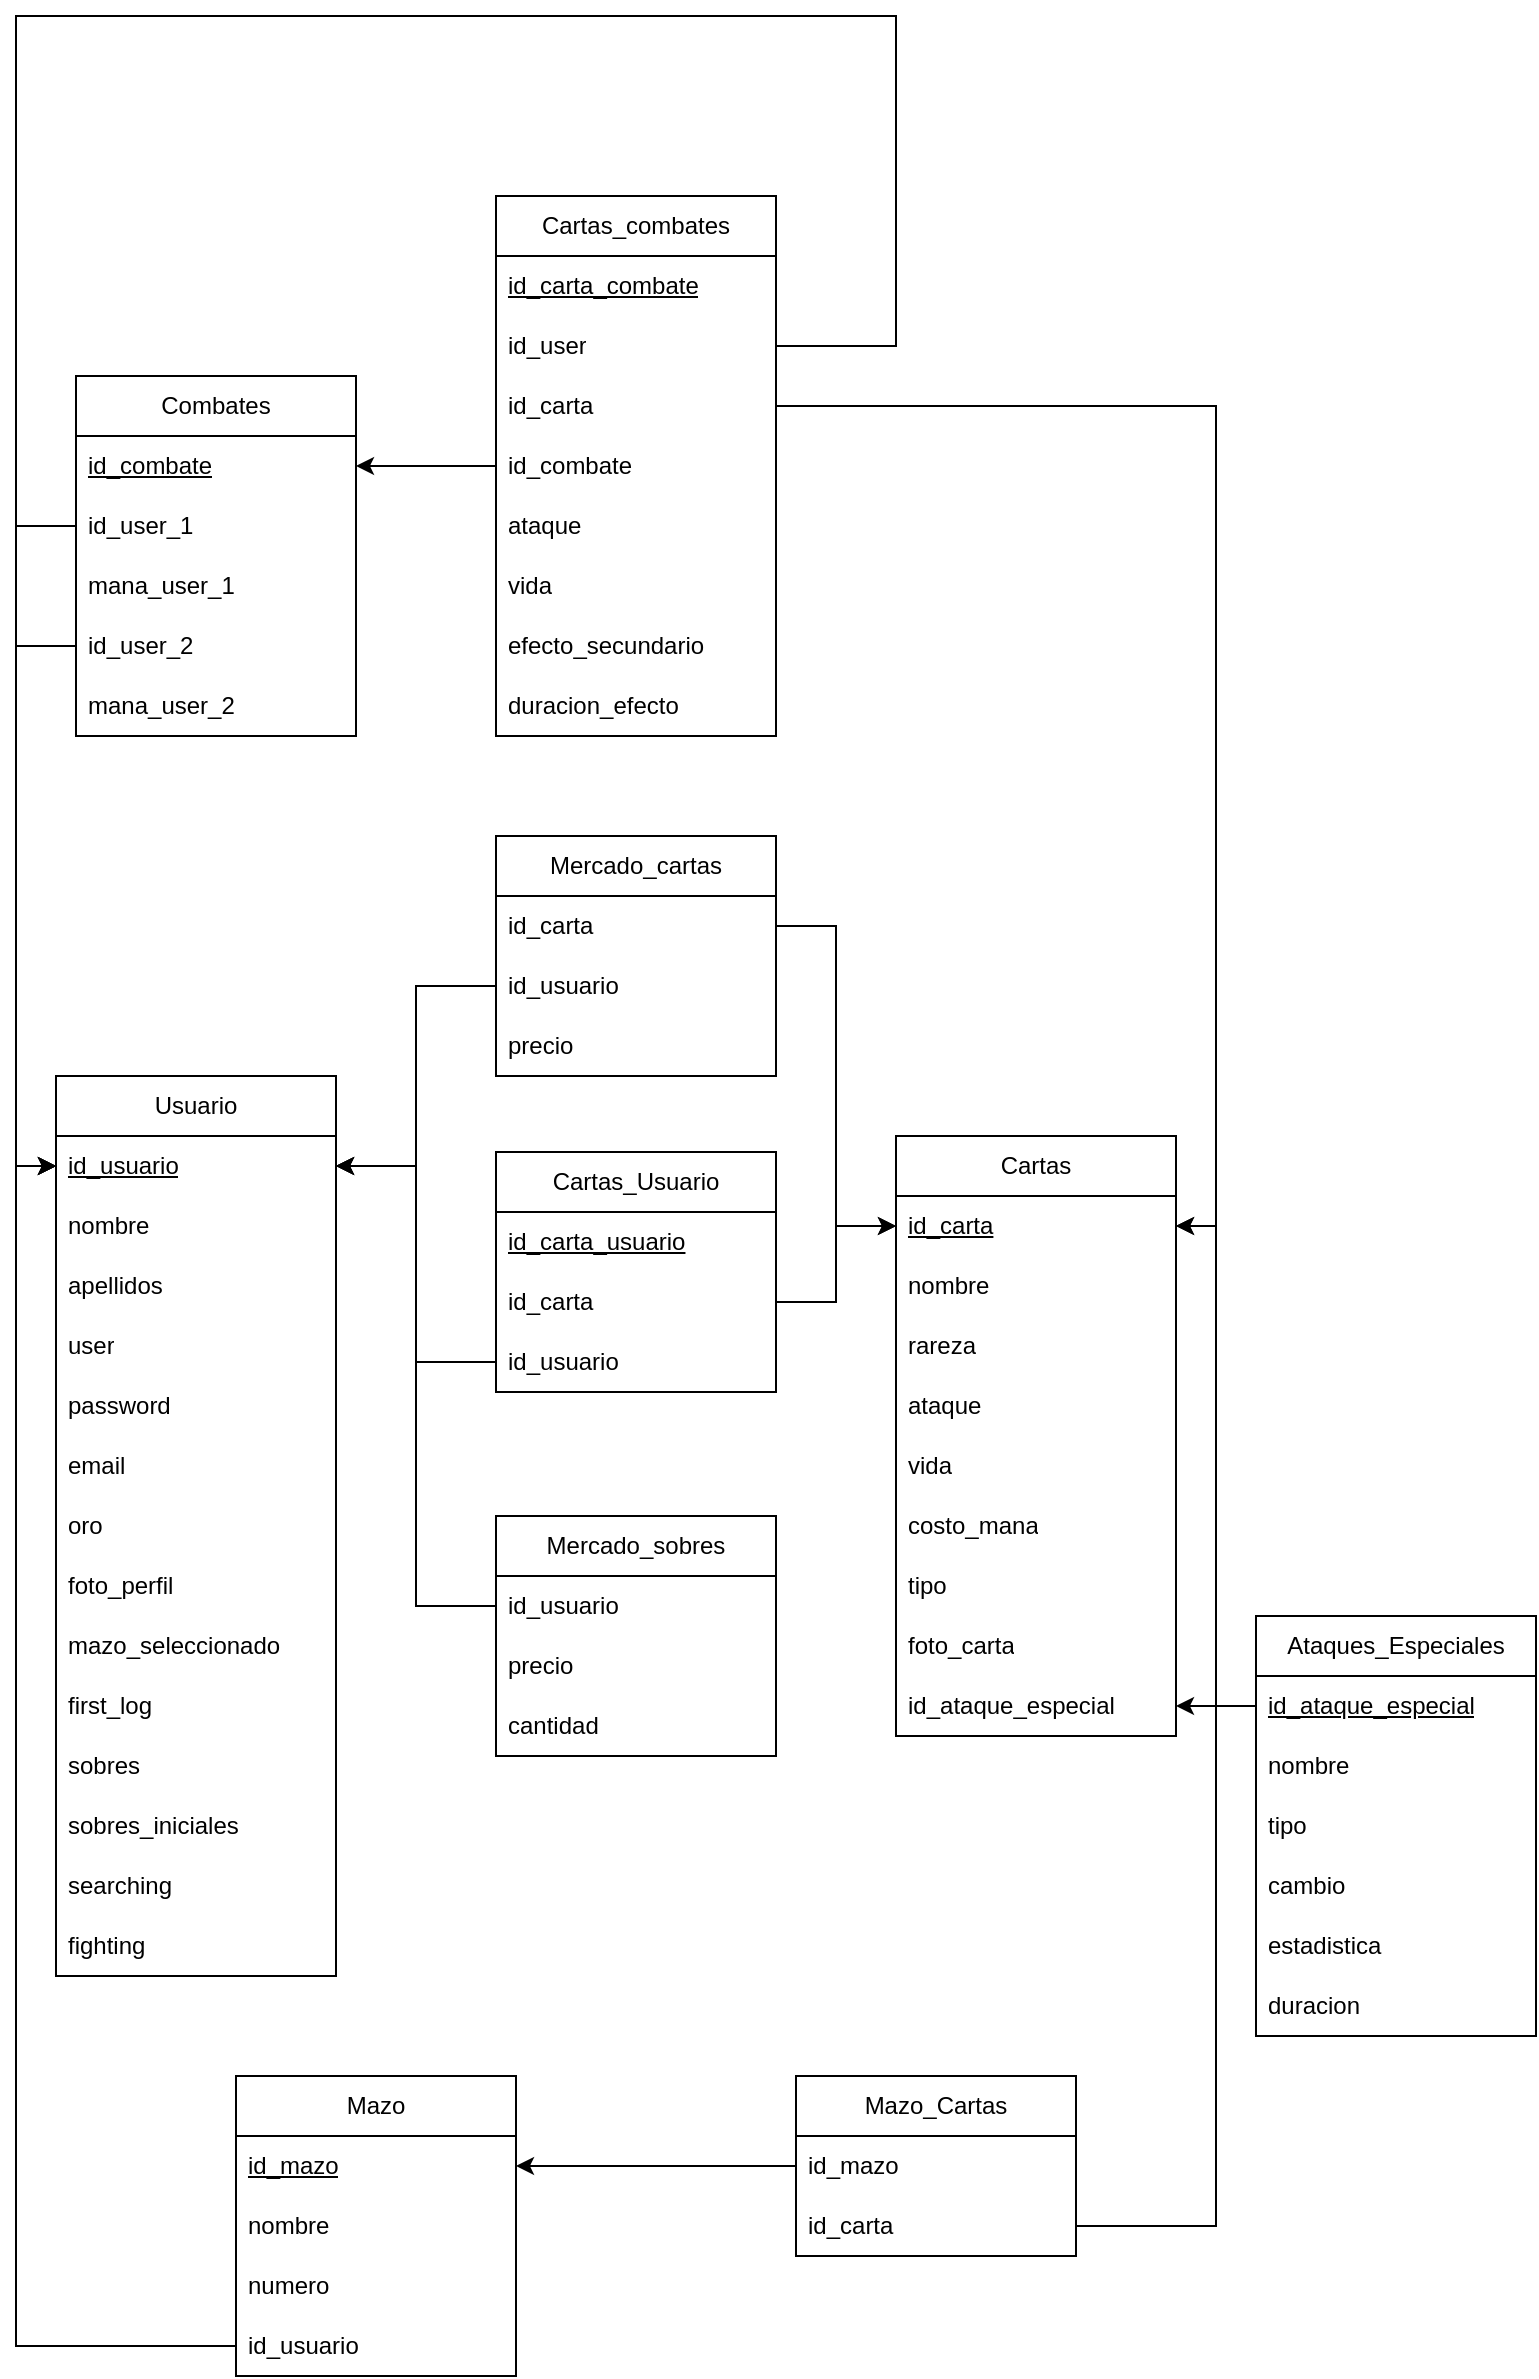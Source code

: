 <mxfile version="24.4.0" type="device">
  <diagram name="Página-1" id="8Rh8TaldC5bqIKxcD06b">
    <mxGraphModel dx="1235" dy="1833" grid="1" gridSize="10" guides="1" tooltips="1" connect="1" arrows="1" fold="1" page="1" pageScale="1" pageWidth="827" pageHeight="1169" math="0" shadow="0">
      <root>
        <mxCell id="0" />
        <mxCell id="1" parent="0" />
        <mxCell id="Ns8RzgzaMJ_QIvP4mt8l-1" value="Usuario" style="swimlane;fontStyle=0;childLayout=stackLayout;horizontal=1;startSize=30;horizontalStack=0;resizeParent=1;resizeParentMax=0;resizeLast=0;collapsible=1;marginBottom=0;whiteSpace=wrap;html=1;" parent="1" vertex="1">
          <mxGeometry x="60" y="60" width="140" height="450" as="geometry" />
        </mxCell>
        <mxCell id="Ns8RzgzaMJ_QIvP4mt8l-12" value="&lt;u&gt;id_usuario&lt;/u&gt;" style="text;strokeColor=none;fillColor=none;align=left;verticalAlign=middle;spacingLeft=4;spacingRight=4;overflow=hidden;points=[[0,0.5],[1,0.5]];portConstraint=eastwest;rotatable=0;whiteSpace=wrap;html=1;" parent="Ns8RzgzaMJ_QIvP4mt8l-1" vertex="1">
          <mxGeometry y="30" width="140" height="30" as="geometry" />
        </mxCell>
        <mxCell id="Ns8RzgzaMJ_QIvP4mt8l-2" value="nombre" style="text;strokeColor=none;fillColor=none;align=left;verticalAlign=middle;spacingLeft=4;spacingRight=4;overflow=hidden;points=[[0,0.5],[1,0.5]];portConstraint=eastwest;rotatable=0;whiteSpace=wrap;html=1;" parent="Ns8RzgzaMJ_QIvP4mt8l-1" vertex="1">
          <mxGeometry y="60" width="140" height="30" as="geometry" />
        </mxCell>
        <mxCell id="Ns8RzgzaMJ_QIvP4mt8l-14" value="apellidos" style="text;strokeColor=none;fillColor=none;align=left;verticalAlign=middle;spacingLeft=4;spacingRight=4;overflow=hidden;points=[[0,0.5],[1,0.5]];portConstraint=eastwest;rotatable=0;whiteSpace=wrap;html=1;" parent="Ns8RzgzaMJ_QIvP4mt8l-1" vertex="1">
          <mxGeometry y="90" width="140" height="30" as="geometry" />
        </mxCell>
        <mxCell id="Ns8RzgzaMJ_QIvP4mt8l-4" value="user" style="text;strokeColor=none;fillColor=none;align=left;verticalAlign=middle;spacingLeft=4;spacingRight=4;overflow=hidden;points=[[0,0.5],[1,0.5]];portConstraint=eastwest;rotatable=0;whiteSpace=wrap;html=1;" parent="Ns8RzgzaMJ_QIvP4mt8l-1" vertex="1">
          <mxGeometry y="120" width="140" height="30" as="geometry" />
        </mxCell>
        <mxCell id="Ns8RzgzaMJ_QIvP4mt8l-5" value="password" style="text;strokeColor=none;fillColor=none;align=left;verticalAlign=middle;spacingLeft=4;spacingRight=4;overflow=hidden;points=[[0,0.5],[1,0.5]];portConstraint=eastwest;rotatable=0;whiteSpace=wrap;html=1;" parent="Ns8RzgzaMJ_QIvP4mt8l-1" vertex="1">
          <mxGeometry y="150" width="140" height="30" as="geometry" />
        </mxCell>
        <mxCell id="Ns8RzgzaMJ_QIvP4mt8l-6" value="email" style="text;strokeColor=none;fillColor=none;align=left;verticalAlign=middle;spacingLeft=4;spacingRight=4;overflow=hidden;points=[[0,0.5],[1,0.5]];portConstraint=eastwest;rotatable=0;whiteSpace=wrap;html=1;" parent="Ns8RzgzaMJ_QIvP4mt8l-1" vertex="1">
          <mxGeometry y="180" width="140" height="30" as="geometry" />
        </mxCell>
        <mxCell id="Ns8RzgzaMJ_QIvP4mt8l-16" value="oro" style="text;strokeColor=none;fillColor=none;align=left;verticalAlign=middle;spacingLeft=4;spacingRight=4;overflow=hidden;points=[[0,0.5],[1,0.5]];portConstraint=eastwest;rotatable=0;whiteSpace=wrap;html=1;" parent="Ns8RzgzaMJ_QIvP4mt8l-1" vertex="1">
          <mxGeometry y="210" width="140" height="30" as="geometry" />
        </mxCell>
        <mxCell id="Ns8RzgzaMJ_QIvP4mt8l-18" value="foto_perfil" style="text;strokeColor=none;fillColor=none;align=left;verticalAlign=middle;spacingLeft=4;spacingRight=4;overflow=hidden;points=[[0,0.5],[1,0.5]];portConstraint=eastwest;rotatable=0;whiteSpace=wrap;html=1;" parent="Ns8RzgzaMJ_QIvP4mt8l-1" vertex="1">
          <mxGeometry y="240" width="140" height="30" as="geometry" />
        </mxCell>
        <mxCell id="-MSP2CegwJGiO8olLoE--1" value="mazo_seleccionado" style="text;strokeColor=none;fillColor=none;align=left;verticalAlign=middle;spacingLeft=4;spacingRight=4;overflow=hidden;points=[[0,0.5],[1,0.5]];portConstraint=eastwest;rotatable=0;whiteSpace=wrap;html=1;" parent="Ns8RzgzaMJ_QIvP4mt8l-1" vertex="1">
          <mxGeometry y="270" width="140" height="30" as="geometry" />
        </mxCell>
        <mxCell id="AtJvcEP8EGKitVutgksQ-8" value="first_log" style="text;strokeColor=none;fillColor=none;align=left;verticalAlign=middle;spacingLeft=4;spacingRight=4;overflow=hidden;points=[[0,0.5],[1,0.5]];portConstraint=eastwest;rotatable=0;whiteSpace=wrap;html=1;" parent="Ns8RzgzaMJ_QIvP4mt8l-1" vertex="1">
          <mxGeometry y="300" width="140" height="30" as="geometry" />
        </mxCell>
        <mxCell id="lPoUh2vNmKDrx55qoCSC-2" value="sobres" style="text;strokeColor=none;fillColor=none;align=left;verticalAlign=middle;spacingLeft=4;spacingRight=4;overflow=hidden;points=[[0,0.5],[1,0.5]];portConstraint=eastwest;rotatable=0;whiteSpace=wrap;html=1;" parent="Ns8RzgzaMJ_QIvP4mt8l-1" vertex="1">
          <mxGeometry y="330" width="140" height="30" as="geometry" />
        </mxCell>
        <mxCell id="lPoUh2vNmKDrx55qoCSC-3" value="sobres_iniciales" style="text;strokeColor=none;fillColor=none;align=left;verticalAlign=middle;spacingLeft=4;spacingRight=4;overflow=hidden;points=[[0,0.5],[1,0.5]];portConstraint=eastwest;rotatable=0;whiteSpace=wrap;html=1;" parent="Ns8RzgzaMJ_QIvP4mt8l-1" vertex="1">
          <mxGeometry y="360" width="140" height="30" as="geometry" />
        </mxCell>
        <mxCell id="RQ-Hs6eei8XuEbRWBpIZ-15" value="searching" style="text;strokeColor=none;fillColor=none;align=left;verticalAlign=middle;spacingLeft=4;spacingRight=4;overflow=hidden;points=[[0,0.5],[1,0.5]];portConstraint=eastwest;rotatable=0;whiteSpace=wrap;html=1;" vertex="1" parent="Ns8RzgzaMJ_QIvP4mt8l-1">
          <mxGeometry y="390" width="140" height="30" as="geometry" />
        </mxCell>
        <mxCell id="RQ-Hs6eei8XuEbRWBpIZ-16" value="fighting" style="text;strokeColor=none;fillColor=none;align=left;verticalAlign=middle;spacingLeft=4;spacingRight=4;overflow=hidden;points=[[0,0.5],[1,0.5]];portConstraint=eastwest;rotatable=0;whiteSpace=wrap;html=1;" vertex="1" parent="Ns8RzgzaMJ_QIvP4mt8l-1">
          <mxGeometry y="420" width="140" height="30" as="geometry" />
        </mxCell>
        <mxCell id="Ns8RzgzaMJ_QIvP4mt8l-7" value="Cartas" style="swimlane;fontStyle=0;childLayout=stackLayout;horizontal=1;startSize=30;horizontalStack=0;resizeParent=1;resizeParentMax=0;resizeLast=0;collapsible=1;marginBottom=0;whiteSpace=wrap;html=1;" parent="1" vertex="1">
          <mxGeometry x="480" y="90" width="140" height="300" as="geometry" />
        </mxCell>
        <mxCell id="Ns8RzgzaMJ_QIvP4mt8l-13" value="&lt;u&gt;id_carta&lt;/u&gt;" style="text;strokeColor=none;fillColor=none;align=left;verticalAlign=middle;spacingLeft=4;spacingRight=4;overflow=hidden;points=[[0,0.5],[1,0.5]];portConstraint=eastwest;rotatable=0;whiteSpace=wrap;html=1;" parent="Ns8RzgzaMJ_QIvP4mt8l-7" vertex="1">
          <mxGeometry y="30" width="140" height="30" as="geometry" />
        </mxCell>
        <mxCell id="Ns8RzgzaMJ_QIvP4mt8l-8" value="nombre" style="text;strokeColor=none;fillColor=none;align=left;verticalAlign=middle;spacingLeft=4;spacingRight=4;overflow=hidden;points=[[0,0.5],[1,0.5]];portConstraint=eastwest;rotatable=0;whiteSpace=wrap;html=1;" parent="Ns8RzgzaMJ_QIvP4mt8l-7" vertex="1">
          <mxGeometry y="60" width="140" height="30" as="geometry" />
        </mxCell>
        <mxCell id="Ns8RzgzaMJ_QIvP4mt8l-9" value="rareza" style="text;strokeColor=none;fillColor=none;align=left;verticalAlign=middle;spacingLeft=4;spacingRight=4;overflow=hidden;points=[[0,0.5],[1,0.5]];portConstraint=eastwest;rotatable=0;whiteSpace=wrap;html=1;" parent="Ns8RzgzaMJ_QIvP4mt8l-7" vertex="1">
          <mxGeometry y="90" width="140" height="30" as="geometry" />
        </mxCell>
        <mxCell id="Ns8RzgzaMJ_QIvP4mt8l-10" value="ataque" style="text;strokeColor=none;fillColor=none;align=left;verticalAlign=middle;spacingLeft=4;spacingRight=4;overflow=hidden;points=[[0,0.5],[1,0.5]];portConstraint=eastwest;rotatable=0;whiteSpace=wrap;html=1;" parent="Ns8RzgzaMJ_QIvP4mt8l-7" vertex="1">
          <mxGeometry y="120" width="140" height="30" as="geometry" />
        </mxCell>
        <mxCell id="Ns8RzgzaMJ_QIvP4mt8l-55" value="vida" style="text;strokeColor=none;fillColor=none;align=left;verticalAlign=middle;spacingLeft=4;spacingRight=4;overflow=hidden;points=[[0,0.5],[1,0.5]];portConstraint=eastwest;rotatable=0;whiteSpace=wrap;html=1;" parent="Ns8RzgzaMJ_QIvP4mt8l-7" vertex="1">
          <mxGeometry y="150" width="140" height="30" as="geometry" />
        </mxCell>
        <mxCell id="Ns8RzgzaMJ_QIvP4mt8l-15" value="costo_mana" style="text;strokeColor=none;fillColor=none;align=left;verticalAlign=middle;spacingLeft=4;spacingRight=4;overflow=hidden;points=[[0,0.5],[1,0.5]];portConstraint=eastwest;rotatable=0;whiteSpace=wrap;html=1;" parent="Ns8RzgzaMJ_QIvP4mt8l-7" vertex="1">
          <mxGeometry y="180" width="140" height="30" as="geometry" />
        </mxCell>
        <mxCell id="Ns8RzgzaMJ_QIvP4mt8l-17" value="tipo" style="text;strokeColor=none;fillColor=none;align=left;verticalAlign=middle;spacingLeft=4;spacingRight=4;overflow=hidden;points=[[0,0.5],[1,0.5]];portConstraint=eastwest;rotatable=0;whiteSpace=wrap;html=1;" parent="Ns8RzgzaMJ_QIvP4mt8l-7" vertex="1">
          <mxGeometry y="210" width="140" height="30" as="geometry" />
        </mxCell>
        <mxCell id="Ns8RzgzaMJ_QIvP4mt8l-20" value="foto_carta" style="text;strokeColor=none;fillColor=none;align=left;verticalAlign=middle;spacingLeft=4;spacingRight=4;overflow=hidden;points=[[0,0.5],[1,0.5]];portConstraint=eastwest;rotatable=0;whiteSpace=wrap;html=1;" parent="Ns8RzgzaMJ_QIvP4mt8l-7" vertex="1">
          <mxGeometry y="240" width="140" height="30" as="geometry" />
        </mxCell>
        <mxCell id="AtJvcEP8EGKitVutgksQ-1" value="id_ataque_especial" style="text;strokeColor=none;fillColor=none;align=left;verticalAlign=middle;spacingLeft=4;spacingRight=4;overflow=hidden;points=[[0,0.5],[1,0.5]];portConstraint=eastwest;rotatable=0;whiteSpace=wrap;html=1;" parent="Ns8RzgzaMJ_QIvP4mt8l-7" vertex="1">
          <mxGeometry y="270" width="140" height="30" as="geometry" />
        </mxCell>
        <mxCell id="Ns8RzgzaMJ_QIvP4mt8l-22" value="Cartas_Usuario" style="swimlane;fontStyle=0;childLayout=stackLayout;horizontal=1;startSize=30;horizontalStack=0;resizeParent=1;resizeParentMax=0;resizeLast=0;collapsible=1;marginBottom=0;whiteSpace=wrap;html=1;" parent="1" vertex="1">
          <mxGeometry x="280" y="98" width="140" height="120" as="geometry" />
        </mxCell>
        <mxCell id="Ns8RzgzaMJ_QIvP4mt8l-23" value="&lt;u&gt;id_carta_usuario&lt;/u&gt;" style="text;strokeColor=none;fillColor=none;align=left;verticalAlign=middle;spacingLeft=4;spacingRight=4;overflow=hidden;points=[[0,0.5],[1,0.5]];portConstraint=eastwest;rotatable=0;whiteSpace=wrap;html=1;" parent="Ns8RzgzaMJ_QIvP4mt8l-22" vertex="1">
          <mxGeometry y="30" width="140" height="30" as="geometry" />
        </mxCell>
        <mxCell id="Ns8RzgzaMJ_QIvP4mt8l-24" value="id_carta" style="text;strokeColor=none;fillColor=none;align=left;verticalAlign=middle;spacingLeft=4;spacingRight=4;overflow=hidden;points=[[0,0.5],[1,0.5]];portConstraint=eastwest;rotatable=0;whiteSpace=wrap;html=1;" parent="Ns8RzgzaMJ_QIvP4mt8l-22" vertex="1">
          <mxGeometry y="60" width="140" height="30" as="geometry" />
        </mxCell>
        <mxCell id="Ns8RzgzaMJ_QIvP4mt8l-25" value="id_usuario" style="text;strokeColor=none;fillColor=none;align=left;verticalAlign=middle;spacingLeft=4;spacingRight=4;overflow=hidden;points=[[0,0.5],[1,0.5]];portConstraint=eastwest;rotatable=0;whiteSpace=wrap;html=1;" parent="Ns8RzgzaMJ_QIvP4mt8l-22" vertex="1">
          <mxGeometry y="90" width="140" height="30" as="geometry" />
        </mxCell>
        <mxCell id="Ns8RzgzaMJ_QIvP4mt8l-36" style="edgeStyle=orthogonalEdgeStyle;rounded=0;orthogonalLoop=1;jettySize=auto;html=1;entryX=1;entryY=0.5;entryDx=0;entryDy=0;" parent="1" source="Ns8RzgzaMJ_QIvP4mt8l-25" target="Ns8RzgzaMJ_QIvP4mt8l-12" edge="1">
          <mxGeometry relative="1" as="geometry" />
        </mxCell>
        <mxCell id="Ns8RzgzaMJ_QIvP4mt8l-37" style="edgeStyle=orthogonalEdgeStyle;rounded=0;orthogonalLoop=1;jettySize=auto;html=1;entryX=0;entryY=0.5;entryDx=0;entryDy=0;" parent="1" source="Ns8RzgzaMJ_QIvP4mt8l-24" target="Ns8RzgzaMJ_QIvP4mt8l-13" edge="1">
          <mxGeometry relative="1" as="geometry" />
        </mxCell>
        <mxCell id="Ns8RzgzaMJ_QIvP4mt8l-41" value="Mercado_cartas" style="swimlane;fontStyle=0;childLayout=stackLayout;horizontal=1;startSize=30;horizontalStack=0;resizeParent=1;resizeParentMax=0;resizeLast=0;collapsible=1;marginBottom=0;whiteSpace=wrap;html=1;" parent="1" vertex="1">
          <mxGeometry x="280" y="-60" width="140" height="120" as="geometry" />
        </mxCell>
        <mxCell id="Ns8RzgzaMJ_QIvP4mt8l-42" value="id_carta" style="text;strokeColor=none;fillColor=none;align=left;verticalAlign=middle;spacingLeft=4;spacingRight=4;overflow=hidden;points=[[0,0.5],[1,0.5]];portConstraint=eastwest;rotatable=0;whiteSpace=wrap;html=1;" parent="Ns8RzgzaMJ_QIvP4mt8l-41" vertex="1">
          <mxGeometry y="30" width="140" height="30" as="geometry" />
        </mxCell>
        <mxCell id="Ns8RzgzaMJ_QIvP4mt8l-43" value="id_usuario" style="text;strokeColor=none;fillColor=none;align=left;verticalAlign=middle;spacingLeft=4;spacingRight=4;overflow=hidden;points=[[0,0.5],[1,0.5]];portConstraint=eastwest;rotatable=0;whiteSpace=wrap;html=1;" parent="Ns8RzgzaMJ_QIvP4mt8l-41" vertex="1">
          <mxGeometry y="60" width="140" height="30" as="geometry" />
        </mxCell>
        <mxCell id="Ns8RzgzaMJ_QIvP4mt8l-44" value="precio" style="text;strokeColor=none;fillColor=none;align=left;verticalAlign=middle;spacingLeft=4;spacingRight=4;overflow=hidden;points=[[0,0.5],[1,0.5]];portConstraint=eastwest;rotatable=0;whiteSpace=wrap;html=1;" parent="Ns8RzgzaMJ_QIvP4mt8l-41" vertex="1">
          <mxGeometry y="90" width="140" height="30" as="geometry" />
        </mxCell>
        <mxCell id="Ns8RzgzaMJ_QIvP4mt8l-45" style="edgeStyle=orthogonalEdgeStyle;rounded=0;orthogonalLoop=1;jettySize=auto;html=1;entryX=1;entryY=0.5;entryDx=0;entryDy=0;" parent="1" source="Ns8RzgzaMJ_QIvP4mt8l-43" target="Ns8RzgzaMJ_QIvP4mt8l-12" edge="1">
          <mxGeometry relative="1" as="geometry" />
        </mxCell>
        <mxCell id="Ns8RzgzaMJ_QIvP4mt8l-46" style="edgeStyle=orthogonalEdgeStyle;rounded=0;orthogonalLoop=1;jettySize=auto;html=1;entryX=0;entryY=0.5;entryDx=0;entryDy=0;" parent="1" source="Ns8RzgzaMJ_QIvP4mt8l-42" target="Ns8RzgzaMJ_QIvP4mt8l-13" edge="1">
          <mxGeometry relative="1" as="geometry" />
        </mxCell>
        <mxCell id="Ns8RzgzaMJ_QIvP4mt8l-47" value="Mercado_sobres" style="swimlane;fontStyle=0;childLayout=stackLayout;horizontal=1;startSize=30;horizontalStack=0;resizeParent=1;resizeParentMax=0;resizeLast=0;collapsible=1;marginBottom=0;whiteSpace=wrap;html=1;" parent="1" vertex="1">
          <mxGeometry x="280" y="280" width="140" height="120" as="geometry" />
        </mxCell>
        <mxCell id="Ns8RzgzaMJ_QIvP4mt8l-49" value="id_usuario" style="text;strokeColor=none;fillColor=none;align=left;verticalAlign=middle;spacingLeft=4;spacingRight=4;overflow=hidden;points=[[0,0.5],[1,0.5]];portConstraint=eastwest;rotatable=0;whiteSpace=wrap;html=1;" parent="Ns8RzgzaMJ_QIvP4mt8l-47" vertex="1">
          <mxGeometry y="30" width="140" height="30" as="geometry" />
        </mxCell>
        <mxCell id="Ns8RzgzaMJ_QIvP4mt8l-50" value="precio" style="text;strokeColor=none;fillColor=none;align=left;verticalAlign=middle;spacingLeft=4;spacingRight=4;overflow=hidden;points=[[0,0.5],[1,0.5]];portConstraint=eastwest;rotatable=0;whiteSpace=wrap;html=1;" parent="Ns8RzgzaMJ_QIvP4mt8l-47" vertex="1">
          <mxGeometry y="60" width="140" height="30" as="geometry" />
        </mxCell>
        <mxCell id="lPoUh2vNmKDrx55qoCSC-1" value="cantidad" style="text;strokeColor=none;fillColor=none;align=left;verticalAlign=middle;spacingLeft=4;spacingRight=4;overflow=hidden;points=[[0,0.5],[1,0.5]];portConstraint=eastwest;rotatable=0;whiteSpace=wrap;html=1;" parent="Ns8RzgzaMJ_QIvP4mt8l-47" vertex="1">
          <mxGeometry y="90" width="140" height="30" as="geometry" />
        </mxCell>
        <mxCell id="Ns8RzgzaMJ_QIvP4mt8l-52" style="edgeStyle=orthogonalEdgeStyle;rounded=0;orthogonalLoop=1;jettySize=auto;html=1;entryX=1;entryY=0.5;entryDx=0;entryDy=0;" parent="1" source="Ns8RzgzaMJ_QIvP4mt8l-49" target="Ns8RzgzaMJ_QIvP4mt8l-12" edge="1">
          <mxGeometry relative="1" as="geometry" />
        </mxCell>
        <mxCell id="-MSP2CegwJGiO8olLoE--2" value="Mazo" style="swimlane;fontStyle=0;childLayout=stackLayout;horizontal=1;startSize=30;horizontalStack=0;resizeParent=1;resizeParentMax=0;resizeLast=0;collapsible=1;marginBottom=0;whiteSpace=wrap;html=1;" parent="1" vertex="1">
          <mxGeometry x="150" y="560" width="140" height="150" as="geometry" />
        </mxCell>
        <mxCell id="-MSP2CegwJGiO8olLoE--3" value="&lt;u&gt;id_mazo&lt;/u&gt;" style="text;strokeColor=none;fillColor=none;align=left;verticalAlign=middle;spacingLeft=4;spacingRight=4;overflow=hidden;points=[[0,0.5],[1,0.5]];portConstraint=eastwest;rotatable=0;whiteSpace=wrap;html=1;" parent="-MSP2CegwJGiO8olLoE--2" vertex="1">
          <mxGeometry y="30" width="140" height="30" as="geometry" />
        </mxCell>
        <mxCell id="-MSP2CegwJGiO8olLoE--4" value="nombre" style="text;strokeColor=none;fillColor=none;align=left;verticalAlign=middle;spacingLeft=4;spacingRight=4;overflow=hidden;points=[[0,0.5],[1,0.5]];portConstraint=eastwest;rotatable=0;whiteSpace=wrap;html=1;" parent="-MSP2CegwJGiO8olLoE--2" vertex="1">
          <mxGeometry y="60" width="140" height="30" as="geometry" />
        </mxCell>
        <mxCell id="-MSP2CegwJGiO8olLoE--5" value="numero" style="text;strokeColor=none;fillColor=none;align=left;verticalAlign=middle;spacingLeft=4;spacingRight=4;overflow=hidden;points=[[0,0.5],[1,0.5]];portConstraint=eastwest;rotatable=0;whiteSpace=wrap;html=1;" parent="-MSP2CegwJGiO8olLoE--2" vertex="1">
          <mxGeometry y="90" width="140" height="30" as="geometry" />
        </mxCell>
        <mxCell id="-MSP2CegwJGiO8olLoE--6" value="id_usuario" style="text;strokeColor=none;fillColor=none;align=left;verticalAlign=middle;spacingLeft=4;spacingRight=4;overflow=hidden;points=[[0,0.5],[1,0.5]];portConstraint=eastwest;rotatable=0;whiteSpace=wrap;html=1;" parent="-MSP2CegwJGiO8olLoE--2" vertex="1">
          <mxGeometry y="120" width="140" height="30" as="geometry" />
        </mxCell>
        <mxCell id="-MSP2CegwJGiO8olLoE--7" value="Mazo_Cartas" style="swimlane;fontStyle=0;childLayout=stackLayout;horizontal=1;startSize=30;horizontalStack=0;resizeParent=1;resizeParentMax=0;resizeLast=0;collapsible=1;marginBottom=0;whiteSpace=wrap;html=1;" parent="1" vertex="1">
          <mxGeometry x="430" y="560" width="140" height="90" as="geometry" />
        </mxCell>
        <mxCell id="-MSP2CegwJGiO8olLoE--8" value="id_mazo" style="text;strokeColor=none;fillColor=none;align=left;verticalAlign=middle;spacingLeft=4;spacingRight=4;overflow=hidden;points=[[0,0.5],[1,0.5]];portConstraint=eastwest;rotatable=0;whiteSpace=wrap;html=1;" parent="-MSP2CegwJGiO8olLoE--7" vertex="1">
          <mxGeometry y="30" width="140" height="30" as="geometry" />
        </mxCell>
        <mxCell id="-MSP2CegwJGiO8olLoE--9" value="id_carta" style="text;strokeColor=none;fillColor=none;align=left;verticalAlign=middle;spacingLeft=4;spacingRight=4;overflow=hidden;points=[[0,0.5],[1,0.5]];portConstraint=eastwest;rotatable=0;whiteSpace=wrap;html=1;" parent="-MSP2CegwJGiO8olLoE--7" vertex="1">
          <mxGeometry y="60" width="140" height="30" as="geometry" />
        </mxCell>
        <mxCell id="-MSP2CegwJGiO8olLoE--11" style="edgeStyle=orthogonalEdgeStyle;rounded=0;orthogonalLoop=1;jettySize=auto;html=1;" parent="1" source="-MSP2CegwJGiO8olLoE--8" target="-MSP2CegwJGiO8olLoE--3" edge="1">
          <mxGeometry relative="1" as="geometry" />
        </mxCell>
        <mxCell id="-MSP2CegwJGiO8olLoE--12" style="edgeStyle=orthogonalEdgeStyle;rounded=0;orthogonalLoop=1;jettySize=auto;html=1;entryX=1;entryY=0.5;entryDx=0;entryDy=0;" parent="1" source="-MSP2CegwJGiO8olLoE--9" target="Ns8RzgzaMJ_QIvP4mt8l-13" edge="1">
          <mxGeometry relative="1" as="geometry" />
        </mxCell>
        <mxCell id="-MSP2CegwJGiO8olLoE--13" style="edgeStyle=orthogonalEdgeStyle;rounded=0;orthogonalLoop=1;jettySize=auto;html=1;entryX=0;entryY=0.5;entryDx=0;entryDy=0;" parent="1" source="-MSP2CegwJGiO8olLoE--6" target="Ns8RzgzaMJ_QIvP4mt8l-12" edge="1">
          <mxGeometry relative="1" as="geometry" />
        </mxCell>
        <mxCell id="AtJvcEP8EGKitVutgksQ-2" value="Ataques_Especiales" style="swimlane;fontStyle=0;childLayout=stackLayout;horizontal=1;startSize=30;horizontalStack=0;resizeParent=1;resizeParentMax=0;resizeLast=0;collapsible=1;marginBottom=0;whiteSpace=wrap;html=1;" parent="1" vertex="1">
          <mxGeometry x="660" y="330" width="140" height="210" as="geometry" />
        </mxCell>
        <mxCell id="AtJvcEP8EGKitVutgksQ-3" value="&lt;u&gt;id_ataque_especial&lt;/u&gt;" style="text;strokeColor=none;fillColor=none;align=left;verticalAlign=middle;spacingLeft=4;spacingRight=4;overflow=hidden;points=[[0,0.5],[1,0.5]];portConstraint=eastwest;rotatable=0;whiteSpace=wrap;html=1;" parent="AtJvcEP8EGKitVutgksQ-2" vertex="1">
          <mxGeometry y="30" width="140" height="30" as="geometry" />
        </mxCell>
        <mxCell id="AtJvcEP8EGKitVutgksQ-4" value="nombre" style="text;strokeColor=none;fillColor=none;align=left;verticalAlign=middle;spacingLeft=4;spacingRight=4;overflow=hidden;points=[[0,0.5],[1,0.5]];portConstraint=eastwest;rotatable=0;whiteSpace=wrap;html=1;" parent="AtJvcEP8EGKitVutgksQ-2" vertex="1">
          <mxGeometry y="60" width="140" height="30" as="geometry" />
        </mxCell>
        <mxCell id="AtJvcEP8EGKitVutgksQ-5" value="tipo" style="text;strokeColor=none;fillColor=none;align=left;verticalAlign=middle;spacingLeft=4;spacingRight=4;overflow=hidden;points=[[0,0.5],[1,0.5]];portConstraint=eastwest;rotatable=0;whiteSpace=wrap;html=1;" parent="AtJvcEP8EGKitVutgksQ-2" vertex="1">
          <mxGeometry y="90" width="140" height="30" as="geometry" />
        </mxCell>
        <mxCell id="AtJvcEP8EGKitVutgksQ-6" value="cambio" style="text;strokeColor=none;fillColor=none;align=left;verticalAlign=middle;spacingLeft=4;spacingRight=4;overflow=hidden;points=[[0,0.5],[1,0.5]];portConstraint=eastwest;rotatable=0;whiteSpace=wrap;html=1;" parent="AtJvcEP8EGKitVutgksQ-2" vertex="1">
          <mxGeometry y="120" width="140" height="30" as="geometry" />
        </mxCell>
        <mxCell id="J775SCWE937NdJU1imXl-1" value="estadistica" style="text;strokeColor=none;fillColor=none;align=left;verticalAlign=middle;spacingLeft=4;spacingRight=4;overflow=hidden;points=[[0,0.5],[1,0.5]];portConstraint=eastwest;rotatable=0;whiteSpace=wrap;html=1;" parent="AtJvcEP8EGKitVutgksQ-2" vertex="1">
          <mxGeometry y="150" width="140" height="30" as="geometry" />
        </mxCell>
        <mxCell id="J775SCWE937NdJU1imXl-2" value="duracion" style="text;strokeColor=none;fillColor=none;align=left;verticalAlign=middle;spacingLeft=4;spacingRight=4;overflow=hidden;points=[[0,0.5],[1,0.5]];portConstraint=eastwest;rotatable=0;whiteSpace=wrap;html=1;" parent="AtJvcEP8EGKitVutgksQ-2" vertex="1">
          <mxGeometry y="180" width="140" height="30" as="geometry" />
        </mxCell>
        <mxCell id="AtJvcEP8EGKitVutgksQ-7" style="edgeStyle=orthogonalEdgeStyle;rounded=0;orthogonalLoop=1;jettySize=auto;html=1;entryX=1;entryY=0.5;entryDx=0;entryDy=0;" parent="1" source="AtJvcEP8EGKitVutgksQ-3" target="AtJvcEP8EGKitVutgksQ-1" edge="1">
          <mxGeometry relative="1" as="geometry" />
        </mxCell>
        <mxCell id="RQ-Hs6eei8XuEbRWBpIZ-1" value="Cartas_combates" style="swimlane;fontStyle=0;childLayout=stackLayout;horizontal=1;startSize=30;horizontalStack=0;resizeParent=1;resizeParentMax=0;resizeLast=0;collapsible=1;marginBottom=0;whiteSpace=wrap;html=1;" vertex="1" parent="1">
          <mxGeometry x="280" y="-380" width="140" height="270" as="geometry" />
        </mxCell>
        <mxCell id="RQ-Hs6eei8XuEbRWBpIZ-2" value="&lt;u&gt;id_carta_combate&lt;/u&gt;" style="text;strokeColor=none;fillColor=none;align=left;verticalAlign=middle;spacingLeft=4;spacingRight=4;overflow=hidden;points=[[0,0.5],[1,0.5]];portConstraint=eastwest;rotatable=0;whiteSpace=wrap;html=1;" vertex="1" parent="RQ-Hs6eei8XuEbRWBpIZ-1">
          <mxGeometry y="30" width="140" height="30" as="geometry" />
        </mxCell>
        <mxCell id="RQ-Hs6eei8XuEbRWBpIZ-3" value="id_user" style="text;strokeColor=none;fillColor=none;align=left;verticalAlign=middle;spacingLeft=4;spacingRight=4;overflow=hidden;points=[[0,0.5],[1,0.5]];portConstraint=eastwest;rotatable=0;whiteSpace=wrap;html=1;" vertex="1" parent="RQ-Hs6eei8XuEbRWBpIZ-1">
          <mxGeometry y="60" width="140" height="30" as="geometry" />
        </mxCell>
        <mxCell id="RQ-Hs6eei8XuEbRWBpIZ-13" value="id_carta" style="text;strokeColor=none;fillColor=none;align=left;verticalAlign=middle;spacingLeft=4;spacingRight=4;overflow=hidden;points=[[0,0.5],[1,0.5]];portConstraint=eastwest;rotatable=0;whiteSpace=wrap;html=1;" vertex="1" parent="RQ-Hs6eei8XuEbRWBpIZ-1">
          <mxGeometry y="90" width="140" height="30" as="geometry" />
        </mxCell>
        <mxCell id="RQ-Hs6eei8XuEbRWBpIZ-4" value="id_combate" style="text;strokeColor=none;fillColor=none;align=left;verticalAlign=middle;spacingLeft=4;spacingRight=4;overflow=hidden;points=[[0,0.5],[1,0.5]];portConstraint=eastwest;rotatable=0;whiteSpace=wrap;html=1;" vertex="1" parent="RQ-Hs6eei8XuEbRWBpIZ-1">
          <mxGeometry y="120" width="140" height="30" as="geometry" />
        </mxCell>
        <mxCell id="RQ-Hs6eei8XuEbRWBpIZ-19" value="ataque" style="text;strokeColor=none;fillColor=none;align=left;verticalAlign=middle;spacingLeft=4;spacingRight=4;overflow=hidden;points=[[0,0.5],[1,0.5]];portConstraint=eastwest;rotatable=0;whiteSpace=wrap;html=1;" vertex="1" parent="RQ-Hs6eei8XuEbRWBpIZ-1">
          <mxGeometry y="150" width="140" height="30" as="geometry" />
        </mxCell>
        <mxCell id="RQ-Hs6eei8XuEbRWBpIZ-20" value="vida" style="text;strokeColor=none;fillColor=none;align=left;verticalAlign=middle;spacingLeft=4;spacingRight=4;overflow=hidden;points=[[0,0.5],[1,0.5]];portConstraint=eastwest;rotatable=0;whiteSpace=wrap;html=1;" vertex="1" parent="RQ-Hs6eei8XuEbRWBpIZ-1">
          <mxGeometry y="180" width="140" height="30" as="geometry" />
        </mxCell>
        <mxCell id="RQ-Hs6eei8XuEbRWBpIZ-21" value="efecto_secundario" style="text;strokeColor=none;fillColor=none;align=left;verticalAlign=middle;spacingLeft=4;spacingRight=4;overflow=hidden;points=[[0,0.5],[1,0.5]];portConstraint=eastwest;rotatable=0;whiteSpace=wrap;html=1;" vertex="1" parent="RQ-Hs6eei8XuEbRWBpIZ-1">
          <mxGeometry y="210" width="140" height="30" as="geometry" />
        </mxCell>
        <mxCell id="RQ-Hs6eei8XuEbRWBpIZ-22" value="duracion_efecto" style="text;strokeColor=none;fillColor=none;align=left;verticalAlign=middle;spacingLeft=4;spacingRight=4;overflow=hidden;points=[[0,0.5],[1,0.5]];portConstraint=eastwest;rotatable=0;whiteSpace=wrap;html=1;" vertex="1" parent="RQ-Hs6eei8XuEbRWBpIZ-1">
          <mxGeometry y="240" width="140" height="30" as="geometry" />
        </mxCell>
        <mxCell id="RQ-Hs6eei8XuEbRWBpIZ-5" value="Combates" style="swimlane;fontStyle=0;childLayout=stackLayout;horizontal=1;startSize=30;horizontalStack=0;resizeParent=1;resizeParentMax=0;resizeLast=0;collapsible=1;marginBottom=0;whiteSpace=wrap;html=1;" vertex="1" parent="1">
          <mxGeometry x="70" y="-290" width="140" height="180" as="geometry" />
        </mxCell>
        <mxCell id="RQ-Hs6eei8XuEbRWBpIZ-6" value="&lt;u&gt;id_combate&lt;/u&gt;" style="text;strokeColor=none;fillColor=none;align=left;verticalAlign=middle;spacingLeft=4;spacingRight=4;overflow=hidden;points=[[0,0.5],[1,0.5]];portConstraint=eastwest;rotatable=0;whiteSpace=wrap;html=1;" vertex="1" parent="RQ-Hs6eei8XuEbRWBpIZ-5">
          <mxGeometry y="30" width="140" height="30" as="geometry" />
        </mxCell>
        <mxCell id="RQ-Hs6eei8XuEbRWBpIZ-7" value="id_user_1" style="text;strokeColor=none;fillColor=none;align=left;verticalAlign=middle;spacingLeft=4;spacingRight=4;overflow=hidden;points=[[0,0.5],[1,0.5]];portConstraint=eastwest;rotatable=0;whiteSpace=wrap;html=1;" vertex="1" parent="RQ-Hs6eei8XuEbRWBpIZ-5">
          <mxGeometry y="60" width="140" height="30" as="geometry" />
        </mxCell>
        <mxCell id="RQ-Hs6eei8XuEbRWBpIZ-17" value="mana_user_1" style="text;strokeColor=none;fillColor=none;align=left;verticalAlign=middle;spacingLeft=4;spacingRight=4;overflow=hidden;points=[[0,0.5],[1,0.5]];portConstraint=eastwest;rotatable=0;whiteSpace=wrap;html=1;" vertex="1" parent="RQ-Hs6eei8XuEbRWBpIZ-5">
          <mxGeometry y="90" width="140" height="30" as="geometry" />
        </mxCell>
        <mxCell id="RQ-Hs6eei8XuEbRWBpIZ-8" value="id_user_2" style="text;strokeColor=none;fillColor=none;align=left;verticalAlign=middle;spacingLeft=4;spacingRight=4;overflow=hidden;points=[[0,0.5],[1,0.5]];portConstraint=eastwest;rotatable=0;whiteSpace=wrap;html=1;" vertex="1" parent="RQ-Hs6eei8XuEbRWBpIZ-5">
          <mxGeometry y="120" width="140" height="30" as="geometry" />
        </mxCell>
        <mxCell id="RQ-Hs6eei8XuEbRWBpIZ-18" value="mana_user_2" style="text;strokeColor=none;fillColor=none;align=left;verticalAlign=middle;spacingLeft=4;spacingRight=4;overflow=hidden;points=[[0,0.5],[1,0.5]];portConstraint=eastwest;rotatable=0;whiteSpace=wrap;html=1;" vertex="1" parent="RQ-Hs6eei8XuEbRWBpIZ-5">
          <mxGeometry y="150" width="140" height="30" as="geometry" />
        </mxCell>
        <mxCell id="RQ-Hs6eei8XuEbRWBpIZ-9" style="edgeStyle=orthogonalEdgeStyle;rounded=0;orthogonalLoop=1;jettySize=auto;html=1;entryX=0;entryY=0.5;entryDx=0;entryDy=0;" edge="1" parent="1" source="RQ-Hs6eei8XuEbRWBpIZ-7" target="Ns8RzgzaMJ_QIvP4mt8l-12">
          <mxGeometry relative="1" as="geometry" />
        </mxCell>
        <mxCell id="RQ-Hs6eei8XuEbRWBpIZ-10" style="edgeStyle=orthogonalEdgeStyle;rounded=0;orthogonalLoop=1;jettySize=auto;html=1;entryX=0;entryY=0.5;entryDx=0;entryDy=0;" edge="1" parent="1" source="RQ-Hs6eei8XuEbRWBpIZ-8" target="Ns8RzgzaMJ_QIvP4mt8l-12">
          <mxGeometry relative="1" as="geometry" />
        </mxCell>
        <mxCell id="RQ-Hs6eei8XuEbRWBpIZ-11" style="edgeStyle=orthogonalEdgeStyle;rounded=0;orthogonalLoop=1;jettySize=auto;html=1;entryX=1;entryY=0.5;entryDx=0;entryDy=0;" edge="1" parent="1" source="RQ-Hs6eei8XuEbRWBpIZ-4" target="RQ-Hs6eei8XuEbRWBpIZ-6">
          <mxGeometry relative="1" as="geometry" />
        </mxCell>
        <mxCell id="RQ-Hs6eei8XuEbRWBpIZ-12" style="edgeStyle=orthogonalEdgeStyle;rounded=0;orthogonalLoop=1;jettySize=auto;html=1;entryX=0;entryY=0.5;entryDx=0;entryDy=0;exitX=1;exitY=0.5;exitDx=0;exitDy=0;" edge="1" parent="1" source="RQ-Hs6eei8XuEbRWBpIZ-3" target="Ns8RzgzaMJ_QIvP4mt8l-12">
          <mxGeometry relative="1" as="geometry">
            <Array as="points">
              <mxPoint x="480" y="-305" />
              <mxPoint x="480" y="-470" />
              <mxPoint x="40" y="-470" />
              <mxPoint x="40" y="105" />
            </Array>
          </mxGeometry>
        </mxCell>
        <mxCell id="RQ-Hs6eei8XuEbRWBpIZ-14" style="edgeStyle=orthogonalEdgeStyle;rounded=0;orthogonalLoop=1;jettySize=auto;html=1;entryX=1;entryY=0.5;entryDx=0;entryDy=0;" edge="1" parent="1" source="RQ-Hs6eei8XuEbRWBpIZ-13" target="Ns8RzgzaMJ_QIvP4mt8l-13">
          <mxGeometry relative="1" as="geometry" />
        </mxCell>
      </root>
    </mxGraphModel>
  </diagram>
</mxfile>
